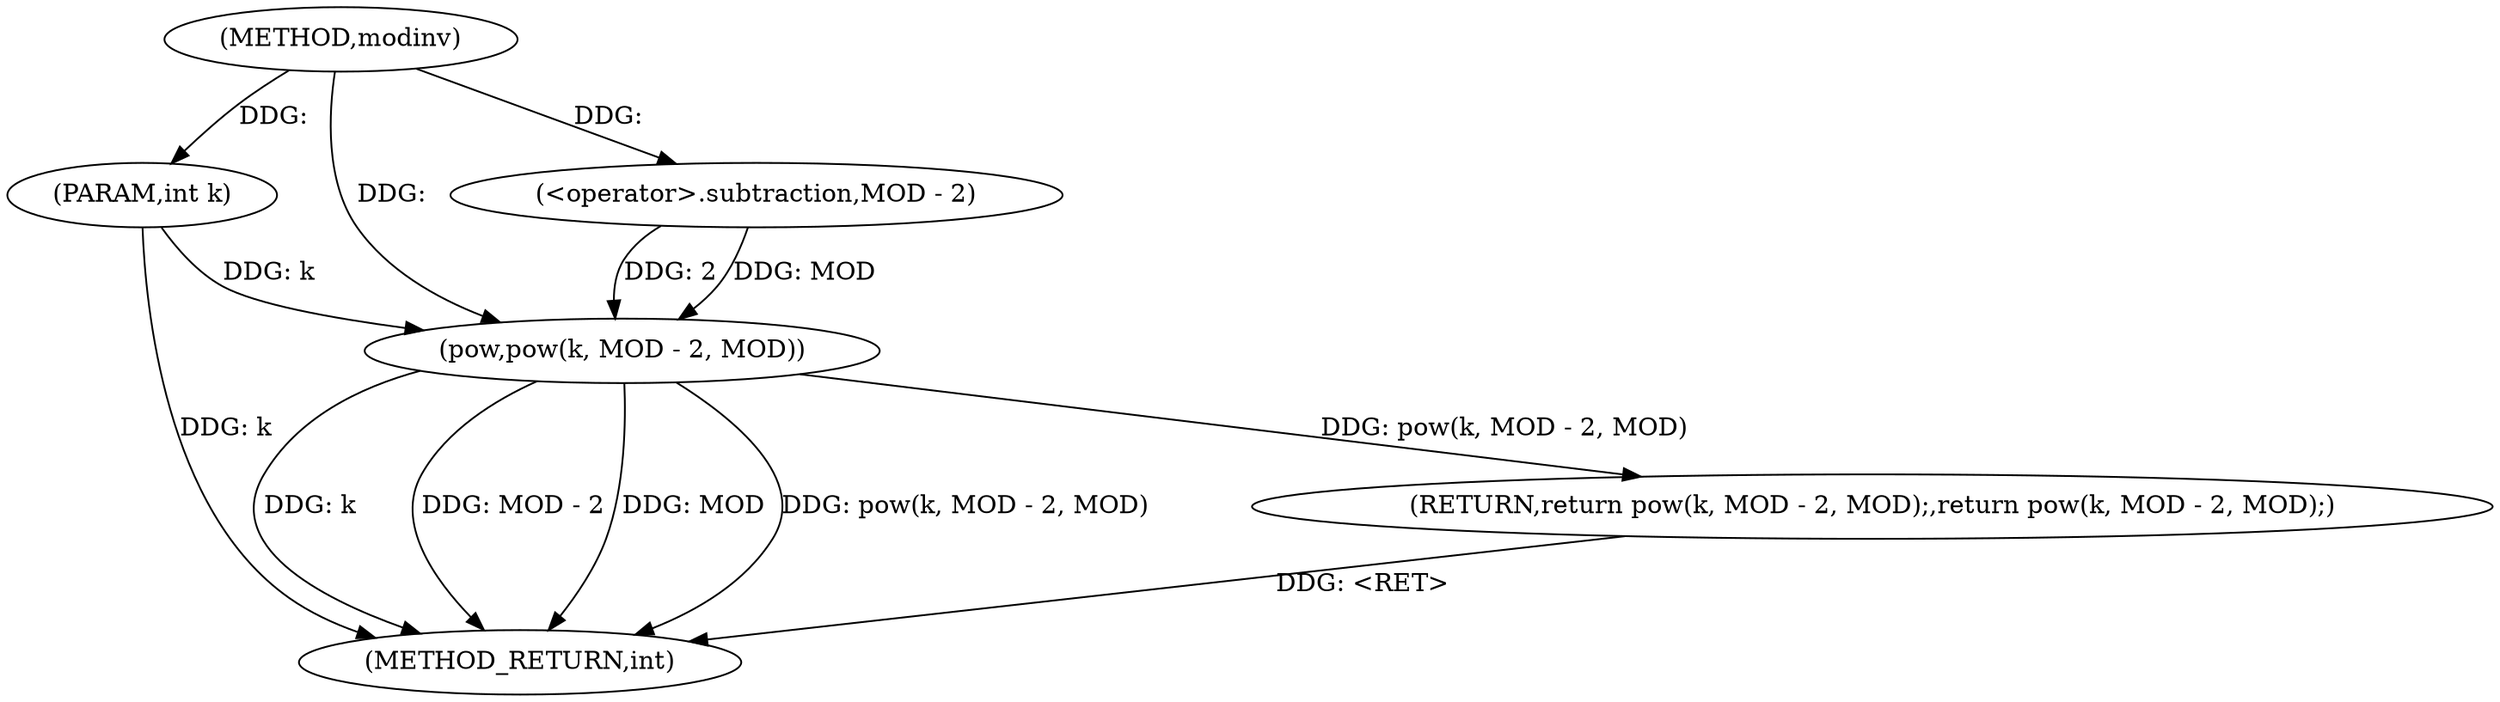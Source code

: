 digraph "modinv" {  
"1000350" [label = "(METHOD,modinv)" ]
"1000360" [label = "(METHOD_RETURN,int)" ]
"1000351" [label = "(PARAM,int k)" ]
"1000353" [label = "(RETURN,return pow(k, MOD - 2, MOD);,return pow(k, MOD - 2, MOD);)" ]
"1000354" [label = "(pow,pow(k, MOD - 2, MOD))" ]
"1000356" [label = "(<operator>.subtraction,MOD - 2)" ]
  "1000351" -> "1000360"  [ label = "DDG: k"] 
  "1000354" -> "1000360"  [ label = "DDG: k"] 
  "1000354" -> "1000360"  [ label = "DDG: MOD - 2"] 
  "1000354" -> "1000360"  [ label = "DDG: MOD"] 
  "1000354" -> "1000360"  [ label = "DDG: pow(k, MOD - 2, MOD)"] 
  "1000353" -> "1000360"  [ label = "DDG: <RET>"] 
  "1000350" -> "1000351"  [ label = "DDG: "] 
  "1000354" -> "1000353"  [ label = "DDG: pow(k, MOD - 2, MOD)"] 
  "1000351" -> "1000354"  [ label = "DDG: k"] 
  "1000350" -> "1000354"  [ label = "DDG: "] 
  "1000356" -> "1000354"  [ label = "DDG: 2"] 
  "1000356" -> "1000354"  [ label = "DDG: MOD"] 
  "1000350" -> "1000356"  [ label = "DDG: "] 
}
